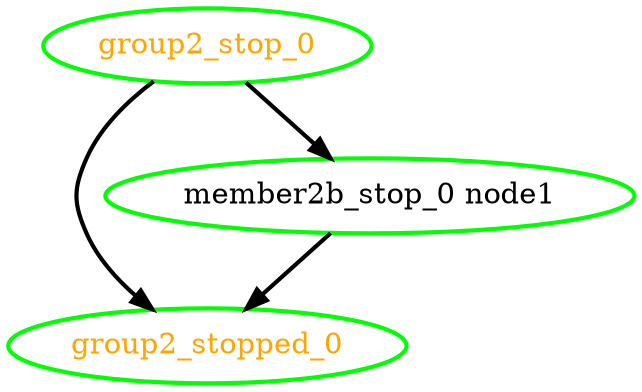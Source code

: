  digraph "g" {
"group2_stop_0" -> "group2_stopped_0" [ style = bold]
"group2_stop_0" -> "member2b_stop_0 node1" [ style = bold]
"group2_stop_0" [ style=bold color="green" fontcolor="orange"]
"group2_stopped_0" [ style=bold color="green" fontcolor="orange"]
"member2b_stop_0 node1" -> "group2_stopped_0" [ style = bold]
"member2b_stop_0 node1" [ style=bold color="green" fontcolor="black"]
}
